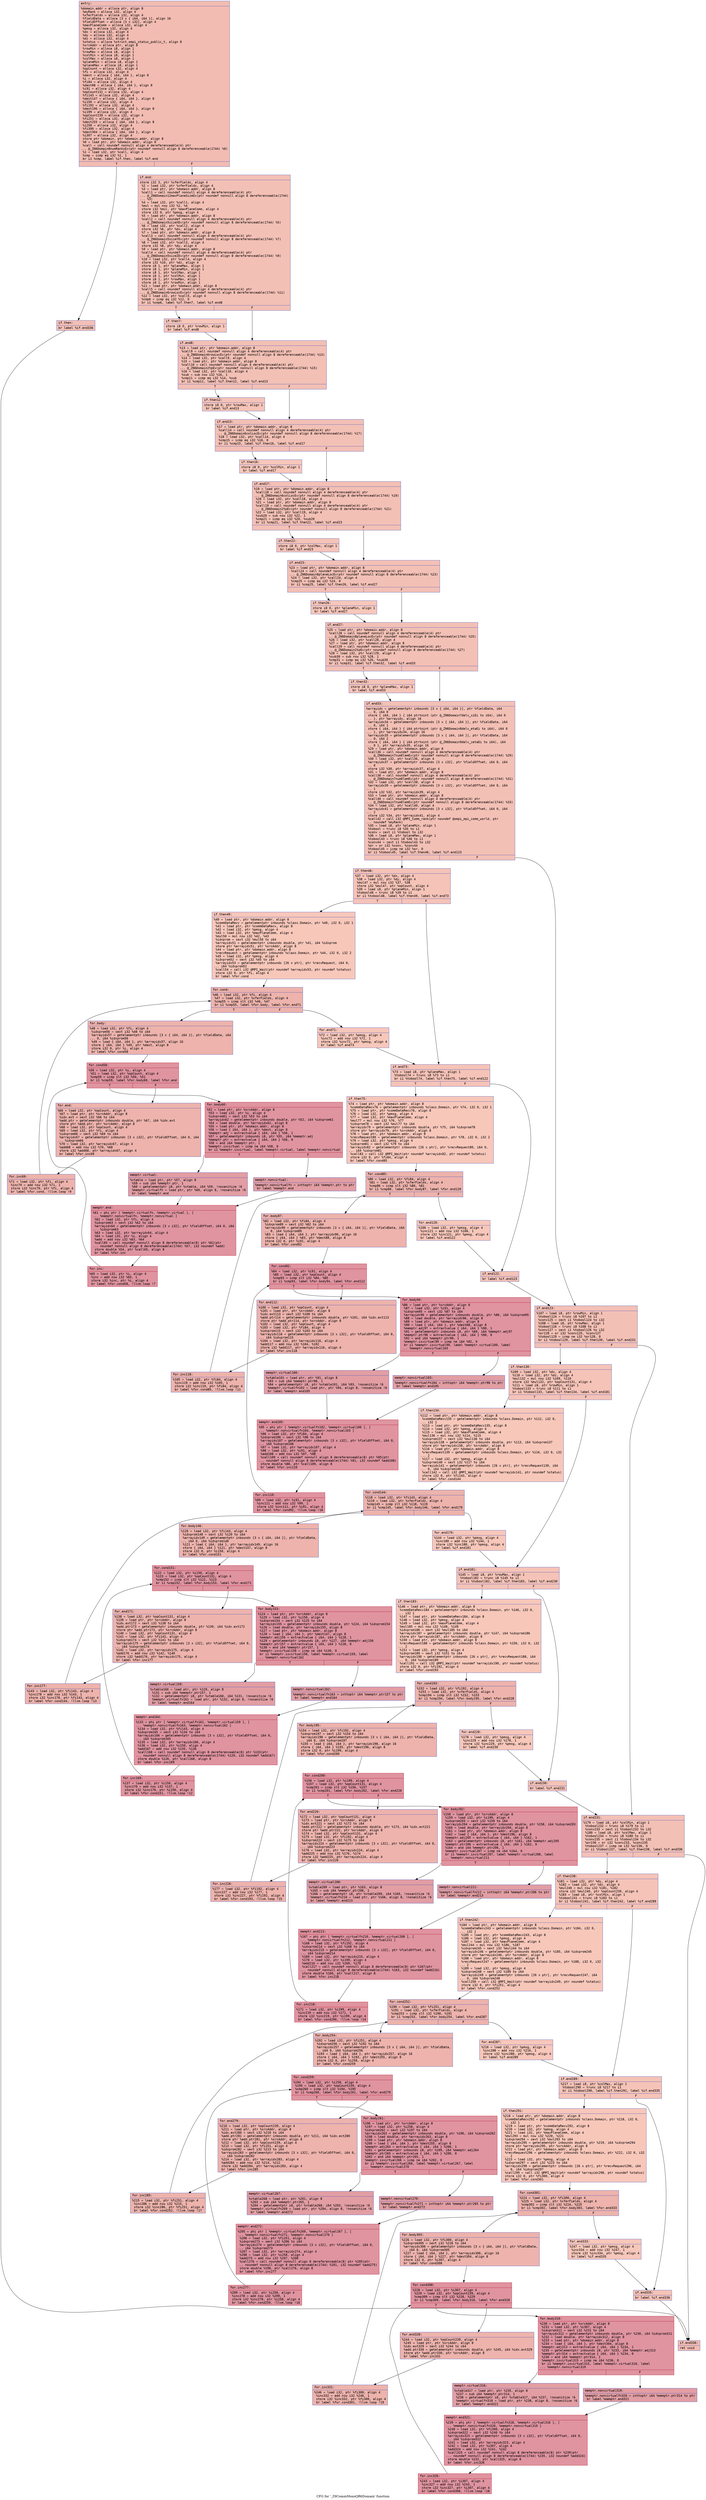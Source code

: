 digraph "CFG for '_Z9CommMonoQR6Domain' function" {
	label="CFG for '_Z9CommMonoQR6Domain' function";

	Node0x55707be61250 [shape=record,color="#3d50c3ff", style=filled, fillcolor="#e1675170" fontname="Courier",label="{entry:\l|  %domain.addr = alloca ptr, align 8\l  %myRank = alloca i32, align 4\l  %xferFields = alloca i32, align 4\l  %fieldData = alloca [3 x \{ i64, i64 \}], align 16\l  %fieldOffset = alloca [3 x i32], align 4\l  %maxPlaneComm = alloca i32, align 4\l  %pmsg = alloca i32, align 4\l  %dx = alloca i32, align 4\l  %dy = alloca i32, align 4\l  %dz = alloca i32, align 4\l  %status = alloca %struct.ompi_status_public_t, align 8\l  %srcAddr = alloca ptr, align 8\l  %rowMin = alloca i8, align 1\l  %rowMax = alloca i8, align 1\l  %colMin = alloca i8, align 1\l  %colMax = alloca i8, align 1\l  %planeMin = alloca i8, align 1\l  %planeMax = alloca i8, align 1\l  %opCount = alloca i32, align 4\l  %fi = alloca i32, align 4\l  %dest = alloca \{ i64, i64 \}, align 8\l  %i = alloca i32, align 4\l  %fi84 = alloca i32, align 4\l  %dest88 = alloca \{ i64, i64 \}, align 8\l  %i91 = alloca i32, align 4\l  %opCount131 = alloca i32, align 4\l  %fi143 = alloca i32, align 4\l  %dest147 = alloca \{ i64, i64 \}, align 8\l  %i150 = alloca i32, align 4\l  %fi192 = alloca i32, align 4\l  %dest196 = alloca \{ i64, i64 \}, align 8\l  %i199 = alloca i32, align 4\l  %opCount239 = alloca i32, align 4\l  %fi251 = alloca i32, align 4\l  %dest255 = alloca \{ i64, i64 \}, align 8\l  %i258 = alloca i32, align 4\l  %fi300 = alloca i32, align 4\l  %dest304 = alloca \{ i64, i64 \}, align 8\l  %i307 = alloca i32, align 4\l  store ptr %domain, ptr %domain.addr, align 8\l  %0 = load ptr, ptr %domain.addr, align 8\l  %call = call noundef nonnull align 4 dereferenceable(4) ptr\l... @_ZN6Domain8numRanksEv(ptr noundef nonnull align 8 dereferenceable(1744) %0)\l  %1 = load i32, ptr %call, align 4\l  %cmp = icmp eq i32 %1, 1\l  br i1 %cmp, label %if.then, label %if.end\l|{<s0>T|<s1>F}}"];
	Node0x55707be61250:s0 -> Node0x55707be631e0[tooltip="entry -> if.then\nProbability 50.00%" ];
	Node0x55707be61250:s1 -> Node0x55707be63250[tooltip="entry -> if.end\nProbability 50.00%" ];
	Node0x55707be631e0 [shape=record,color="#3d50c3ff", style=filled, fillcolor="#e5705870" fontname="Courier",label="{if.then:\l|  br label %if.end336\l}"];
	Node0x55707be631e0 -> Node0x55707be63370[tooltip="if.then -> if.end336\nProbability 100.00%" ];
	Node0x55707be63250 [shape=record,color="#3d50c3ff", style=filled, fillcolor="#e5705870" fontname="Courier",label="{if.end:\l|  store i32 3, ptr %xferFields, align 4\l  %2 = load i32, ptr %xferFields, align 4\l  %3 = load ptr, ptr %domain.addr, align 8\l  %call1 = call noundef nonnull align 4 dereferenceable(4) ptr\l... @_ZN6Domain12maxPlaneSizeEv(ptr noundef nonnull align 8 dereferenceable(1744)\l... %3)\l  %4 = load i32, ptr %call1, align 4\l  %mul = mul nsw i32 %2, %4\l  store i32 %mul, ptr %maxPlaneComm, align 4\l  store i32 0, ptr %pmsg, align 4\l  %5 = load ptr, ptr %domain.addr, align 8\l  %call2 = call noundef nonnull align 4 dereferenceable(4) ptr\l... @_ZN6Domain5sizeXEv(ptr noundef nonnull align 8 dereferenceable(1744) %5)\l  %6 = load i32, ptr %call2, align 4\l  store i32 %6, ptr %dx, align 4\l  %7 = load ptr, ptr %domain.addr, align 8\l  %call3 = call noundef nonnull align 4 dereferenceable(4) ptr\l... @_ZN6Domain5sizeYEv(ptr noundef nonnull align 8 dereferenceable(1744) %7)\l  %8 = load i32, ptr %call3, align 4\l  store i32 %8, ptr %dy, align 4\l  %9 = load ptr, ptr %domain.addr, align 8\l  %call4 = call noundef nonnull align 4 dereferenceable(4) ptr\l... @_ZN6Domain5sizeZEv(ptr noundef nonnull align 8 dereferenceable(1744) %9)\l  %10 = load i32, ptr %call4, align 4\l  store i32 %10, ptr %dz, align 4\l  store i8 1, ptr %planeMax, align 1\l  store i8 1, ptr %planeMin, align 1\l  store i8 1, ptr %colMax, align 1\l  store i8 1, ptr %colMin, align 1\l  store i8 1, ptr %rowMax, align 1\l  store i8 1, ptr %rowMin, align 1\l  %11 = load ptr, ptr %domain.addr, align 8\l  %call5 = call noundef nonnull align 4 dereferenceable(4) ptr\l... @_ZN6Domain6rowLocEv(ptr noundef nonnull align 8 dereferenceable(1744) %11)\l  %12 = load i32, ptr %call5, align 4\l  %cmp6 = icmp eq i32 %12, 0\l  br i1 %cmp6, label %if.then7, label %if.end8\l|{<s0>T|<s1>F}}"];
	Node0x55707be63250:s0 -> Node0x55707be64e30[tooltip="if.end -> if.then7\nProbability 37.50%" ];
	Node0x55707be63250:s1 -> Node0x55707be64e80[tooltip="if.end -> if.end8\nProbability 62.50%" ];
	Node0x55707be64e30 [shape=record,color="#3d50c3ff", style=filled, fillcolor="#ec7f6370" fontname="Courier",label="{if.then7:\l|  store i8 0, ptr %rowMin, align 1\l  br label %if.end8\l}"];
	Node0x55707be64e30 -> Node0x55707be64e80[tooltip="if.then7 -> if.end8\nProbability 100.00%" ];
	Node0x55707be64e80 [shape=record,color="#3d50c3ff", style=filled, fillcolor="#e5705870" fontname="Courier",label="{if.end8:\l|  %13 = load ptr, ptr %domain.addr, align 8\l  %call9 = call noundef nonnull align 4 dereferenceable(4) ptr\l... @_ZN6Domain6rowLocEv(ptr noundef nonnull align 8 dereferenceable(1744) %13)\l  %14 = load i32, ptr %call9, align 4\l  %15 = load ptr, ptr %domain.addr, align 8\l  %call10 = call noundef nonnull align 4 dereferenceable(4) ptr\l... @_ZN6Domain2tpEv(ptr noundef nonnull align 8 dereferenceable(1744) %15)\l  %16 = load i32, ptr %call10, align 4\l  %sub = sub nsw i32 %16, 1\l  %cmp11 = icmp eq i32 %14, %sub\l  br i1 %cmp11, label %if.then12, label %if.end13\l|{<s0>T|<s1>F}}"];
	Node0x55707be64e80:s0 -> Node0x55707be77730[tooltip="if.end8 -> if.then12\nProbability 50.00%" ];
	Node0x55707be64e80:s1 -> Node0x55707be77780[tooltip="if.end8 -> if.end13\nProbability 50.00%" ];
	Node0x55707be77730 [shape=record,color="#3d50c3ff", style=filled, fillcolor="#e97a5f70" fontname="Courier",label="{if.then12:\l|  store i8 0, ptr %rowMax, align 1\l  br label %if.end13\l}"];
	Node0x55707be77730 -> Node0x55707be77780[tooltip="if.then12 -> if.end13\nProbability 100.00%" ];
	Node0x55707be77780 [shape=record,color="#3d50c3ff", style=filled, fillcolor="#e5705870" fontname="Courier",label="{if.end13:\l|  %17 = load ptr, ptr %domain.addr, align 8\l  %call14 = call noundef nonnull align 4 dereferenceable(4) ptr\l... @_ZN6Domain6colLocEv(ptr noundef nonnull align 8 dereferenceable(1744) %17)\l  %18 = load i32, ptr %call14, align 4\l  %cmp15 = icmp eq i32 %18, 0\l  br i1 %cmp15, label %if.then16, label %if.end17\l|{<s0>T|<s1>F}}"];
	Node0x55707be77780:s0 -> Node0x55707be77c80[tooltip="if.end13 -> if.then16\nProbability 37.50%" ];
	Node0x55707be77780:s1 -> Node0x55707be77cd0[tooltip="if.end13 -> if.end17\nProbability 62.50%" ];
	Node0x55707be77c80 [shape=record,color="#3d50c3ff", style=filled, fillcolor="#ec7f6370" fontname="Courier",label="{if.then16:\l|  store i8 0, ptr %colMin, align 1\l  br label %if.end17\l}"];
	Node0x55707be77c80 -> Node0x55707be77cd0[tooltip="if.then16 -> if.end17\nProbability 100.00%" ];
	Node0x55707be77cd0 [shape=record,color="#3d50c3ff", style=filled, fillcolor="#e5705870" fontname="Courier",label="{if.end17:\l|  %19 = load ptr, ptr %domain.addr, align 8\l  %call18 = call noundef nonnull align 4 dereferenceable(4) ptr\l... @_ZN6Domain6colLocEv(ptr noundef nonnull align 8 dereferenceable(1744) %19)\l  %20 = load i32, ptr %call18, align 4\l  %21 = load ptr, ptr %domain.addr, align 8\l  %call19 = call noundef nonnull align 4 dereferenceable(4) ptr\l... @_ZN6Domain2tpEv(ptr noundef nonnull align 8 dereferenceable(1744) %21)\l  %22 = load i32, ptr %call19, align 4\l  %sub20 = sub nsw i32 %22, 1\l  %cmp21 = icmp eq i32 %20, %sub20\l  br i1 %cmp21, label %if.then22, label %if.end23\l|{<s0>T|<s1>F}}"];
	Node0x55707be77cd0:s0 -> Node0x55707be784c0[tooltip="if.end17 -> if.then22\nProbability 50.00%" ];
	Node0x55707be77cd0:s1 -> Node0x55707be78510[tooltip="if.end17 -> if.end23\nProbability 50.00%" ];
	Node0x55707be784c0 [shape=record,color="#3d50c3ff", style=filled, fillcolor="#e97a5f70" fontname="Courier",label="{if.then22:\l|  store i8 0, ptr %colMax, align 1\l  br label %if.end23\l}"];
	Node0x55707be784c0 -> Node0x55707be78510[tooltip="if.then22 -> if.end23\nProbability 100.00%" ];
	Node0x55707be78510 [shape=record,color="#3d50c3ff", style=filled, fillcolor="#e5705870" fontname="Courier",label="{if.end23:\l|  %23 = load ptr, ptr %domain.addr, align 8\l  %call24 = call noundef nonnull align 4 dereferenceable(4) ptr\l... @_ZN6Domain8planeLocEv(ptr noundef nonnull align 8 dereferenceable(1744) %23)\l  %24 = load i32, ptr %call24, align 4\l  %cmp25 = icmp eq i32 %24, 0\l  br i1 %cmp25, label %if.then26, label %if.end27\l|{<s0>T|<s1>F}}"];
	Node0x55707be78510:s0 -> Node0x55707be78a40[tooltip="if.end23 -> if.then26\nProbability 37.50%" ];
	Node0x55707be78510:s1 -> Node0x55707be78a90[tooltip="if.end23 -> if.end27\nProbability 62.50%" ];
	Node0x55707be78a40 [shape=record,color="#3d50c3ff", style=filled, fillcolor="#ec7f6370" fontname="Courier",label="{if.then26:\l|  store i8 0, ptr %planeMin, align 1\l  br label %if.end27\l}"];
	Node0x55707be78a40 -> Node0x55707be78a90[tooltip="if.then26 -> if.end27\nProbability 100.00%" ];
	Node0x55707be78a90 [shape=record,color="#3d50c3ff", style=filled, fillcolor="#e5705870" fontname="Courier",label="{if.end27:\l|  %25 = load ptr, ptr %domain.addr, align 8\l  %call28 = call noundef nonnull align 4 dereferenceable(4) ptr\l... @_ZN6Domain8planeLocEv(ptr noundef nonnull align 8 dereferenceable(1744) %25)\l  %26 = load i32, ptr %call28, align 4\l  %27 = load ptr, ptr %domain.addr, align 8\l  %call29 = call noundef nonnull align 4 dereferenceable(4) ptr\l... @_ZN6Domain2tpEv(ptr noundef nonnull align 8 dereferenceable(1744) %27)\l  %28 = load i32, ptr %call29, align 4\l  %sub30 = sub nsw i32 %28, 1\l  %cmp31 = icmp eq i32 %26, %sub30\l  br i1 %cmp31, label %if.then32, label %if.end33\l|{<s0>T|<s1>F}}"];
	Node0x55707be78a90:s0 -> Node0x55707be79280[tooltip="if.end27 -> if.then32\nProbability 50.00%" ];
	Node0x55707be78a90:s1 -> Node0x55707be792d0[tooltip="if.end27 -> if.end33\nProbability 50.00%" ];
	Node0x55707be79280 [shape=record,color="#3d50c3ff", style=filled, fillcolor="#e97a5f70" fontname="Courier",label="{if.then32:\l|  store i8 0, ptr %planeMax, align 1\l  br label %if.end33\l}"];
	Node0x55707be79280 -> Node0x55707be792d0[tooltip="if.then32 -> if.end33\nProbability 100.00%" ];
	Node0x55707be792d0 [shape=record,color="#3d50c3ff", style=filled, fillcolor="#e5705870" fontname="Courier",label="{if.end33:\l|  %arrayidx = getelementptr inbounds [3 x \{ i64, i64 \}], ptr %fieldData, i64\l... 0, i64 0\l  store \{ i64, i64 \} \{ i64 ptrtoint (ptr @_ZN6Domain7delv_xiEi to i64), i64 0\l... \}, ptr %arrayidx, align 16\l  %arrayidx34 = getelementptr inbounds [3 x \{ i64, i64 \}], ptr %fieldData, i64\l... 0, i64 1\l  store \{ i64, i64 \} \{ i64 ptrtoint (ptr @_ZN6Domain8delv_etaEi to i64), i64 0\l... \}, ptr %arrayidx34, align 16\l  %arrayidx35 = getelementptr inbounds [3 x \{ i64, i64 \}], ptr %fieldData, i64\l... 0, i64 2\l  store \{ i64, i64 \} \{ i64 ptrtoint (ptr @_ZN6Domain9delv_zetaEi to i64), i64\l... 0 \}, ptr %arrayidx35, align 16\l  %29 = load ptr, ptr %domain.addr, align 8\l  %call36 = call noundef nonnull align 4 dereferenceable(4) ptr\l... @_ZN6Domain7numElemEv(ptr noundef nonnull align 8 dereferenceable(1744) %29)\l  %30 = load i32, ptr %call36, align 4\l  %arrayidx37 = getelementptr inbounds [3 x i32], ptr %fieldOffset, i64 0, i64\l... 0\l  store i32 %30, ptr %arrayidx37, align 4\l  %31 = load ptr, ptr %domain.addr, align 8\l  %call38 = call noundef nonnull align 4 dereferenceable(4) ptr\l... @_ZN6Domain7numElemEv(ptr noundef nonnull align 8 dereferenceable(1744) %31)\l  %32 = load i32, ptr %call38, align 4\l  %arrayidx39 = getelementptr inbounds [3 x i32], ptr %fieldOffset, i64 0, i64\l... 1\l  store i32 %32, ptr %arrayidx39, align 4\l  %33 = load ptr, ptr %domain.addr, align 8\l  %call40 = call noundef nonnull align 4 dereferenceable(4) ptr\l... @_ZN6Domain7numElemEv(ptr noundef nonnull align 8 dereferenceable(1744) %33)\l  %34 = load i32, ptr %call40, align 4\l  %arrayidx41 = getelementptr inbounds [3 x i32], ptr %fieldOffset, i64 0, i64\l... 2\l  store i32 %34, ptr %arrayidx41, align 4\l  %call42 = call i32 @MPI_Comm_rank(ptr noundef @ompi_mpi_comm_world, ptr\l... noundef %myRank)\l  %35 = load i8, ptr %planeMin, align 1\l  %tobool = trunc i8 %35 to i1\l  %conv = zext i1 %tobool to i32\l  %36 = load i8, ptr %planeMax, align 1\l  %tobool43 = trunc i8 %36 to i1\l  %conv44 = zext i1 %tobool43 to i32\l  %or = or i32 %conv, %conv44\l  %tobool45 = icmp ne i32 %or, 0\l  br i1 %tobool45, label %if.then46, label %if.end123\l|{<s0>T|<s1>F}}"];
	Node0x55707be792d0:s0 -> Node0x55707be63b10[tooltip="if.end33 -> if.then46\nProbability 62.50%" ];
	Node0x55707be792d0:s1 -> Node0x55707be63bf0[tooltip="if.end33 -> if.end123\nProbability 37.50%" ];
	Node0x55707be63b10 [shape=record,color="#3d50c3ff", style=filled, fillcolor="#e8765c70" fontname="Courier",label="{if.then46:\l|  %37 = load i32, ptr %dx, align 4\l  %38 = load i32, ptr %dy, align 4\l  %mul47 = mul nsw i32 %37, %38\l  store i32 %mul47, ptr %opCount, align 4\l  %39 = load i8, ptr %planeMin, align 1\l  %tobool48 = trunc i8 %39 to i1\l  br i1 %tobool48, label %if.then49, label %if.end73\l|{<s0>T|<s1>F}}"];
	Node0x55707be63b10:s0 -> Node0x55707be7bba0[tooltip="if.then46 -> if.then49\nProbability 50.00%" ];
	Node0x55707be63b10:s1 -> Node0x55707be7bbf0[tooltip="if.then46 -> if.end73\nProbability 50.00%" ];
	Node0x55707be7bba0 [shape=record,color="#3d50c3ff", style=filled, fillcolor="#ec7f6370" fontname="Courier",label="{if.then49:\l|  %40 = load ptr, ptr %domain.addr, align 8\l  %commDataRecv = getelementptr inbounds %class.Domain, ptr %40, i32 0, i32 1\l  %41 = load ptr, ptr %commDataRecv, align 8\l  %42 = load i32, ptr %pmsg, align 4\l  %43 = load i32, ptr %maxPlaneComm, align 4\l  %mul50 = mul nsw i32 %42, %43\l  %idxprom = sext i32 %mul50 to i64\l  %arrayidx51 = getelementptr inbounds double, ptr %41, i64 %idxprom\l  store ptr %arrayidx51, ptr %srcAddr, align 8\l  %44 = load ptr, ptr %domain.addr, align 8\l  %recvRequest = getelementptr inbounds %class.Domain, ptr %44, i32 0, i32 2\l  %45 = load i32, ptr %pmsg, align 4\l  %idxprom52 = sext i32 %45 to i64\l  %arrayidx53 = getelementptr inbounds [26 x ptr], ptr %recvRequest, i64 0,\l... i64 %idxprom52\l  %call54 = call i32 @MPI_Wait(ptr noundef %arrayidx53, ptr noundef %status)\l  store i32 0, ptr %fi, align 4\l  br label %for.cond\l}"];
	Node0x55707be7bba0 -> Node0x55707be7c890[tooltip="if.then49 -> for.cond\nProbability 100.00%" ];
	Node0x55707be7c890 [shape=record,color="#3d50c3ff", style=filled, fillcolor="#d6524470" fontname="Courier",label="{for.cond:\l|  %46 = load i32, ptr %fi, align 4\l  %47 = load i32, ptr %xferFields, align 4\l  %cmp55 = icmp slt i32 %46, %47\l  br i1 %cmp55, label %for.body, label %for.end71\l|{<s0>T|<s1>F}}"];
	Node0x55707be7c890:s0 -> Node0x55707be7d320[tooltip="for.cond -> for.body\nProbability 96.88%" ];
	Node0x55707be7c890:s1 -> Node0x55707be7d3a0[tooltip="for.cond -> for.end71\nProbability 3.12%" ];
	Node0x55707be7d320 [shape=record,color="#3d50c3ff", style=filled, fillcolor="#d6524470" fontname="Courier",label="{for.body:\l|  %48 = load i32, ptr %fi, align 4\l  %idxprom56 = sext i32 %48 to i64\l  %arrayidx57 = getelementptr inbounds [3 x \{ i64, i64 \}], ptr %fieldData, i64\l... 0, i64 %idxprom56\l  %49 = load \{ i64, i64 \}, ptr %arrayidx57, align 16\l  store \{ i64, i64 \} %49, ptr %dest, align 8\l  store i32 0, ptr %i, align 4\l  br label %for.cond58\l}"];
	Node0x55707be7d320 -> Node0x55707be7d900[tooltip="for.body -> for.cond58\nProbability 100.00%" ];
	Node0x55707be7d900 [shape=record,color="#b70d28ff", style=filled, fillcolor="#b70d2870" fontname="Courier",label="{for.cond58:\l|  %50 = load i32, ptr %i, align 4\l  %51 = load i32, ptr %opCount, align 4\l  %cmp59 = icmp slt i32 %50, %51\l  br i1 %cmp59, label %for.body60, label %for.end\l|{<s0>T|<s1>F}}"];
	Node0x55707be7d900:s0 -> Node0x55707be7dba0[tooltip="for.cond58 -> for.body60\nProbability 96.88%" ];
	Node0x55707be7d900:s1 -> Node0x55707be7dc20[tooltip="for.cond58 -> for.end\nProbability 3.12%" ];
	Node0x55707be7dba0 [shape=record,color="#b70d28ff", style=filled, fillcolor="#b70d2870" fontname="Courier",label="{for.body60:\l|  %52 = load ptr, ptr %srcAddr, align 8\l  %53 = load i32, ptr %i, align 4\l  %idxprom61 = sext i32 %53 to i64\l  %arrayidx62 = getelementptr inbounds double, ptr %52, i64 %idxprom61\l  %54 = load double, ptr %arrayidx62, align 8\l  %55 = load ptr, ptr %domain.addr, align 8\l  %56 = load \{ i64, i64 \}, ptr %dest, align 8\l  %memptr.adj = extractvalue \{ i64, i64 \} %56, 1\l  %57 = getelementptr inbounds i8, ptr %55, i64 %memptr.adj\l  %memptr.ptr = extractvalue \{ i64, i64 \} %56, 0\l  %58 = and i64 %memptr.ptr, 1\l  %memptr.isvirtual = icmp ne i64 %58, 0\l  br i1 %memptr.isvirtual, label %memptr.virtual, label %memptr.nonvirtual\l|{<s0>T|<s1>F}}"];
	Node0x55707be7dba0:s0 -> Node0x55707be7e590[tooltip="for.body60 -> memptr.virtual\nProbability 50.00%" ];
	Node0x55707be7dba0:s1 -> Node0x55707be7e5e0[tooltip="for.body60 -> memptr.nonvirtual\nProbability 50.00%" ];
	Node0x55707be7e590 [shape=record,color="#3d50c3ff", style=filled, fillcolor="#be242e70" fontname="Courier",label="{memptr.virtual:\l|  %vtable = load ptr, ptr %57, align 8\l  %59 = sub i64 %memptr.ptr, 1\l  %60 = getelementptr i8, ptr %vtable, i64 %59, !nosanitize !6\l  %memptr.virtualfn = load ptr, ptr %60, align 8, !nosanitize !6\l  br label %memptr.end\l}"];
	Node0x55707be7e590 -> Node0x55707be7e9e0[tooltip="memptr.virtual -> memptr.end\nProbability 100.00%" ];
	Node0x55707be7e5e0 [shape=record,color="#3d50c3ff", style=filled, fillcolor="#be242e70" fontname="Courier",label="{memptr.nonvirtual:\l|  %memptr.nonvirtualfn = inttoptr i64 %memptr.ptr to ptr\l  br label %memptr.end\l}"];
	Node0x55707be7e5e0 -> Node0x55707be7e9e0[tooltip="memptr.nonvirtual -> memptr.end\nProbability 100.00%" ];
	Node0x55707be7e9e0 [shape=record,color="#b70d28ff", style=filled, fillcolor="#b70d2870" fontname="Courier",label="{memptr.end:\l|  %61 = phi ptr [ %memptr.virtualfn, %memptr.virtual ], [\l... %memptr.nonvirtualfn, %memptr.nonvirtual ]\l  %62 = load i32, ptr %fi, align 4\l  %idxprom63 = sext i32 %62 to i64\l  %arrayidx64 = getelementptr inbounds [3 x i32], ptr %fieldOffset, i64 0, i64\l... %idxprom63\l  %63 = load i32, ptr %arrayidx64, align 4\l  %64 = load i32, ptr %i, align 4\l  %add = add nsw i32 %63, %64\l  %call65 = call noundef nonnull align 8 dereferenceable(8) ptr %61(ptr\l... noundef nonnull align 8 dereferenceable(1744) %57, i32 noundef %add)\l  store double %54, ptr %call65, align 8\l  br label %for.inc\l}"];
	Node0x55707be7e9e0 -> Node0x55707be7f140[tooltip="memptr.end -> for.inc\nProbability 100.00%" ];
	Node0x55707be7f140 [shape=record,color="#b70d28ff", style=filled, fillcolor="#b70d2870" fontname="Courier",label="{for.inc:\l|  %65 = load i32, ptr %i, align 4\l  %inc = add nsw i32 %65, 1\l  store i32 %inc, ptr %i, align 4\l  br label %for.cond58, !llvm.loop !7\l}"];
	Node0x55707be7f140 -> Node0x55707be7d900[tooltip="for.inc -> for.cond58\nProbability 100.00%" ];
	Node0x55707be7dc20 [shape=record,color="#3d50c3ff", style=filled, fillcolor="#d6524470" fontname="Courier",label="{for.end:\l|  %66 = load i32, ptr %opCount, align 4\l  %67 = load ptr, ptr %srcAddr, align 8\l  %idx.ext = sext i32 %66 to i64\l  %add.ptr = getelementptr inbounds double, ptr %67, i64 %idx.ext\l  store ptr %add.ptr, ptr %srcAddr, align 8\l  %68 = load i32, ptr %opCount, align 4\l  %69 = load i32, ptr %fi, align 4\l  %idxprom66 = sext i32 %69 to i64\l  %arrayidx67 = getelementptr inbounds [3 x i32], ptr %fieldOffset, i64 0, i64\l... %idxprom66\l  %70 = load i32, ptr %arrayidx67, align 4\l  %add68 = add nsw i32 %70, %68\l  store i32 %add68, ptr %arrayidx67, align 4\l  br label %for.inc69\l}"];
	Node0x55707be7dc20 -> Node0x55707be7fd40[tooltip="for.end -> for.inc69\nProbability 100.00%" ];
	Node0x55707be7fd40 [shape=record,color="#3d50c3ff", style=filled, fillcolor="#d6524470" fontname="Courier",label="{for.inc69:\l|  %71 = load i32, ptr %fi, align 4\l  %inc70 = add nsw i32 %71, 1\l  store i32 %inc70, ptr %fi, align 4\l  br label %for.cond, !llvm.loop !9\l}"];
	Node0x55707be7fd40 -> Node0x55707be7c890[tooltip="for.inc69 -> for.cond\nProbability 100.00%" ];
	Node0x55707be7d3a0 [shape=record,color="#3d50c3ff", style=filled, fillcolor="#ec7f6370" fontname="Courier",label="{for.end71:\l|  %72 = load i32, ptr %pmsg, align 4\l  %inc72 = add nsw i32 %72, 1\l  store i32 %inc72, ptr %pmsg, align 4\l  br label %if.end73\l}"];
	Node0x55707be7d3a0 -> Node0x55707be7bbf0[tooltip="for.end71 -> if.end73\nProbability 100.00%" ];
	Node0x55707be7bbf0 [shape=record,color="#3d50c3ff", style=filled, fillcolor="#e8765c70" fontname="Courier",label="{if.end73:\l|  %73 = load i8, ptr %planeMax, align 1\l  %tobool74 = trunc i8 %73 to i1\l  br i1 %tobool74, label %if.then75, label %if.end122\l|{<s0>T|<s1>F}}"];
	Node0x55707be7bbf0:s0 -> Node0x55707be80520[tooltip="if.end73 -> if.then75\nProbability 50.00%" ];
	Node0x55707be7bbf0:s1 -> Node0x55707be805a0[tooltip="if.end73 -> if.end122\nProbability 50.00%" ];
	Node0x55707be80520 [shape=record,color="#3d50c3ff", style=filled, fillcolor="#ec7f6370" fontname="Courier",label="{if.then75:\l|  %74 = load ptr, ptr %domain.addr, align 8\l  %commDataRecv76 = getelementptr inbounds %class.Domain, ptr %74, i32 0, i32 1\l  %75 = load ptr, ptr %commDataRecv76, align 8\l  %76 = load i32, ptr %pmsg, align 4\l  %77 = load i32, ptr %maxPlaneComm, align 4\l  %mul77 = mul nsw i32 %76, %77\l  %idxprom78 = sext i32 %mul77 to i64\l  %arrayidx79 = getelementptr inbounds double, ptr %75, i64 %idxprom78\l  store ptr %arrayidx79, ptr %srcAddr, align 8\l  %78 = load ptr, ptr %domain.addr, align 8\l  %recvRequest80 = getelementptr inbounds %class.Domain, ptr %78, i32 0, i32 2\l  %79 = load i32, ptr %pmsg, align 4\l  %idxprom81 = sext i32 %79 to i64\l  %arrayidx82 = getelementptr inbounds [26 x ptr], ptr %recvRequest80, i64 0,\l... i64 %idxprom81\l  %call83 = call i32 @MPI_Wait(ptr noundef %arrayidx82, ptr noundef %status)\l  store i32 0, ptr %fi84, align 4\l  br label %for.cond85\l}"];
	Node0x55707be80520 -> Node0x55707be811f0[tooltip="if.then75 -> for.cond85\nProbability 100.00%" ];
	Node0x55707be811f0 [shape=record,color="#3d50c3ff", style=filled, fillcolor="#d6524470" fontname="Courier",label="{for.cond85:\l|  %80 = load i32, ptr %fi84, align 4\l  %81 = load i32, ptr %xferFields, align 4\l  %cmp86 = icmp slt i32 %80, %81\l  br i1 %cmp86, label %for.body87, label %for.end120\l|{<s0>T|<s1>F}}"];
	Node0x55707be811f0:s0 -> Node0x55707be81470[tooltip="for.cond85 -> for.body87\nProbability 96.88%" ];
	Node0x55707be811f0:s1 -> Node0x55707be814f0[tooltip="for.cond85 -> for.end120\nProbability 3.12%" ];
	Node0x55707be81470 [shape=record,color="#3d50c3ff", style=filled, fillcolor="#d6524470" fontname="Courier",label="{for.body87:\l|  %82 = load i32, ptr %fi84, align 4\l  %idxprom89 = sext i32 %82 to i64\l  %arrayidx90 = getelementptr inbounds [3 x \{ i64, i64 \}], ptr %fieldData, i64\l... 0, i64 %idxprom89\l  %83 = load \{ i64, i64 \}, ptr %arrayidx90, align 16\l  store \{ i64, i64 \} %83, ptr %dest88, align 8\l  store i32 0, ptr %i91, align 4\l  br label %for.cond92\l}"];
	Node0x55707be81470 -> Node0x55707be819f0[tooltip="for.body87 -> for.cond92\nProbability 100.00%" ];
	Node0x55707be819f0 [shape=record,color="#b70d28ff", style=filled, fillcolor="#b70d2870" fontname="Courier",label="{for.cond92:\l|  %84 = load i32, ptr %i91, align 4\l  %85 = load i32, ptr %opCount, align 4\l  %cmp93 = icmp slt i32 %84, %85\l  br i1 %cmp93, label %for.body94, label %for.end112\l|{<s0>T|<s1>F}}"];
	Node0x55707be819f0:s0 -> Node0x55707be81c90[tooltip="for.cond92 -> for.body94\nProbability 96.88%" ];
	Node0x55707be819f0:s1 -> Node0x55707be81d10[tooltip="for.cond92 -> for.end112\nProbability 3.12%" ];
	Node0x55707be81c90 [shape=record,color="#b70d28ff", style=filled, fillcolor="#b70d2870" fontname="Courier",label="{for.body94:\l|  %86 = load ptr, ptr %srcAddr, align 8\l  %87 = load i32, ptr %i91, align 4\l  %idxprom95 = sext i32 %87 to i64\l  %arrayidx96 = getelementptr inbounds double, ptr %86, i64 %idxprom95\l  %88 = load double, ptr %arrayidx96, align 8\l  %89 = load ptr, ptr %domain.addr, align 8\l  %90 = load \{ i64, i64 \}, ptr %dest88, align 8\l  %memptr.adj97 = extractvalue \{ i64, i64 \} %90, 1\l  %91 = getelementptr inbounds i8, ptr %89, i64 %memptr.adj97\l  %memptr.ptr98 = extractvalue \{ i64, i64 \} %90, 0\l  %92 = and i64 %memptr.ptr98, 1\l  %memptr.isvirtual99 = icmp ne i64 %92, 0\l  br i1 %memptr.isvirtual99, label %memptr.virtual100, label\l... %memptr.nonvirtual103\l|{<s0>T|<s1>F}}"];
	Node0x55707be81c90:s0 -> Node0x55707be82630[tooltip="for.body94 -> memptr.virtual100\nProbability 50.00%" ];
	Node0x55707be81c90:s1 -> Node0x55707be826a0[tooltip="for.body94 -> memptr.nonvirtual103\nProbability 50.00%" ];
	Node0x55707be82630 [shape=record,color="#3d50c3ff", style=filled, fillcolor="#be242e70" fontname="Courier",label="{memptr.virtual100:\l|  %vtable101 = load ptr, ptr %91, align 8\l  %93 = sub i64 %memptr.ptr98, 1\l  %94 = getelementptr i8, ptr %vtable101, i64 %93, !nosanitize !6\l  %memptr.virtualfn102 = load ptr, ptr %94, align 8, !nosanitize !6\l  br label %memptr.end105\l}"];
	Node0x55707be82630 -> Node0x55707be82ae0[tooltip="memptr.virtual100 -> memptr.end105\nProbability 100.00%" ];
	Node0x55707be826a0 [shape=record,color="#3d50c3ff", style=filled, fillcolor="#be242e70" fontname="Courier",label="{memptr.nonvirtual103:\l|  %memptr.nonvirtualfn104 = inttoptr i64 %memptr.ptr98 to ptr\l  br label %memptr.end105\l}"];
	Node0x55707be826a0 -> Node0x55707be82ae0[tooltip="memptr.nonvirtual103 -> memptr.end105\nProbability 100.00%" ];
	Node0x55707be82ae0 [shape=record,color="#b70d28ff", style=filled, fillcolor="#b70d2870" fontname="Courier",label="{memptr.end105:\l|  %95 = phi ptr [ %memptr.virtualfn102, %memptr.virtual100 ], [\l... %memptr.nonvirtualfn104, %memptr.nonvirtual103 ]\l  %96 = load i32, ptr %fi84, align 4\l  %idxprom106 = sext i32 %96 to i64\l  %arrayidx107 = getelementptr inbounds [3 x i32], ptr %fieldOffset, i64 0,\l... i64 %idxprom106\l  %97 = load i32, ptr %arrayidx107, align 4\l  %98 = load i32, ptr %i91, align 4\l  %add108 = add nsw i32 %97, %98\l  %call109 = call noundef nonnull align 8 dereferenceable(8) ptr %95(ptr\l... noundef nonnull align 8 dereferenceable(1744) %91, i32 noundef %add108)\l  store double %88, ptr %call109, align 8\l  br label %for.inc110\l}"];
	Node0x55707be82ae0 -> Node0x55707be7cf90[tooltip="memptr.end105 -> for.inc110\nProbability 100.00%" ];
	Node0x55707be7cf90 [shape=record,color="#b70d28ff", style=filled, fillcolor="#b70d2870" fontname="Courier",label="{for.inc110:\l|  %99 = load i32, ptr %i91, align 4\l  %inc111 = add nsw i32 %99, 1\l  store i32 %inc111, ptr %i91, align 4\l  br label %for.cond92, !llvm.loop !10\l}"];
	Node0x55707be7cf90 -> Node0x55707be819f0[tooltip="for.inc110 -> for.cond92\nProbability 100.00%" ];
	Node0x55707be81d10 [shape=record,color="#3d50c3ff", style=filled, fillcolor="#d6524470" fontname="Courier",label="{for.end112:\l|  %100 = load i32, ptr %opCount, align 4\l  %101 = load ptr, ptr %srcAddr, align 8\l  %idx.ext113 = sext i32 %100 to i64\l  %add.ptr114 = getelementptr inbounds double, ptr %101, i64 %idx.ext113\l  store ptr %add.ptr114, ptr %srcAddr, align 8\l  %102 = load i32, ptr %opCount, align 4\l  %103 = load i32, ptr %fi84, align 4\l  %idxprom115 = sext i32 %103 to i64\l  %arrayidx116 = getelementptr inbounds [3 x i32], ptr %fieldOffset, i64 0,\l... i64 %idxprom115\l  %104 = load i32, ptr %arrayidx116, align 4\l  %add117 = add nsw i32 %104, %102\l  store i32 %add117, ptr %arrayidx116, align 4\l  br label %for.inc118\l}"];
	Node0x55707be81d10 -> Node0x55707be84620[tooltip="for.end112 -> for.inc118\nProbability 100.00%" ];
	Node0x55707be84620 [shape=record,color="#3d50c3ff", style=filled, fillcolor="#d6524470" fontname="Courier",label="{for.inc118:\l|  %105 = load i32, ptr %fi84, align 4\l  %inc119 = add nsw i32 %105, 1\l  store i32 %inc119, ptr %fi84, align 4\l  br label %for.cond85, !llvm.loop !11\l}"];
	Node0x55707be84620 -> Node0x55707be811f0[tooltip="for.inc118 -> for.cond85\nProbability 100.00%" ];
	Node0x55707be814f0 [shape=record,color="#3d50c3ff", style=filled, fillcolor="#ec7f6370" fontname="Courier",label="{for.end120:\l|  %106 = load i32, ptr %pmsg, align 4\l  %inc121 = add nsw i32 %106, 1\l  store i32 %inc121, ptr %pmsg, align 4\l  br label %if.end122\l}"];
	Node0x55707be814f0 -> Node0x55707be805a0[tooltip="for.end120 -> if.end122\nProbability 100.00%" ];
	Node0x55707be805a0 [shape=record,color="#3d50c3ff", style=filled, fillcolor="#e8765c70" fontname="Courier",label="{if.end122:\l|  br label %if.end123\l}"];
	Node0x55707be805a0 -> Node0x55707be63bf0[tooltip="if.end122 -> if.end123\nProbability 100.00%" ];
	Node0x55707be63bf0 [shape=record,color="#3d50c3ff", style=filled, fillcolor="#e5705870" fontname="Courier",label="{if.end123:\l|  %107 = load i8, ptr %rowMin, align 1\l  %tobool124 = trunc i8 %107 to i1\l  %conv125 = zext i1 %tobool124 to i32\l  %108 = load i8, ptr %rowMax, align 1\l  %tobool126 = trunc i8 %108 to i1\l  %conv127 = zext i1 %tobool126 to i32\l  %or128 = or i32 %conv125, %conv127\l  %tobool129 = icmp ne i32 %or128, 0\l  br i1 %tobool129, label %if.then130, label %if.end231\l|{<s0>T|<s1>F}}"];
	Node0x55707be63bf0:s0 -> Node0x55707be7b330[tooltip="if.end123 -> if.then130\nProbability 62.50%" ];
	Node0x55707be63bf0:s1 -> Node0x55707be7b3b0[tooltip="if.end123 -> if.end231\nProbability 37.50%" ];
	Node0x55707be7b330 [shape=record,color="#3d50c3ff", style=filled, fillcolor="#e8765c70" fontname="Courier",label="{if.then130:\l|  %109 = load i32, ptr %dx, align 4\l  %110 = load i32, ptr %dz, align 4\l  %mul132 = mul nsw i32 %109, %110\l  store i32 %mul132, ptr %opCount131, align 4\l  %111 = load i8, ptr %rowMin, align 1\l  %tobool133 = trunc i8 %111 to i1\l  br i1 %tobool133, label %if.then134, label %if.end181\l|{<s0>T|<s1>F}}"];
	Node0x55707be7b330:s0 -> Node0x55707be7b850[tooltip="if.then130 -> if.then134\nProbability 50.00%" ];
	Node0x55707be7b330:s1 -> Node0x55707be7b8d0[tooltip="if.then130 -> if.end181\nProbability 50.00%" ];
	Node0x55707be7b850 [shape=record,color="#3d50c3ff", style=filled, fillcolor="#ec7f6370" fontname="Courier",label="{if.then134:\l|  %112 = load ptr, ptr %domain.addr, align 8\l  %commDataRecv135 = getelementptr inbounds %class.Domain, ptr %112, i32 0,\l... i32 1\l  %113 = load ptr, ptr %commDataRecv135, align 8\l  %114 = load i32, ptr %pmsg, align 4\l  %115 = load i32, ptr %maxPlaneComm, align 4\l  %mul136 = mul nsw i32 %114, %115\l  %idxprom137 = sext i32 %mul136 to i64\l  %arrayidx138 = getelementptr inbounds double, ptr %113, i64 %idxprom137\l  store ptr %arrayidx138, ptr %srcAddr, align 8\l  %116 = load ptr, ptr %domain.addr, align 8\l  %recvRequest139 = getelementptr inbounds %class.Domain, ptr %116, i32 0, i32\l... 2\l  %117 = load i32, ptr %pmsg, align 4\l  %idxprom140 = sext i32 %117 to i64\l  %arrayidx141 = getelementptr inbounds [26 x ptr], ptr %recvRequest139, i64\l... 0, i64 %idxprom140\l  %call142 = call i32 @MPI_Wait(ptr noundef %arrayidx141, ptr noundef %status)\l  store i32 0, ptr %fi143, align 4\l  br label %for.cond144\l}"];
	Node0x55707be7b850 -> Node0x55707be87010[tooltip="if.then134 -> for.cond144\nProbability 100.00%" ];
	Node0x55707be87010 [shape=record,color="#3d50c3ff", style=filled, fillcolor="#d6524470" fontname="Courier",label="{for.cond144:\l|  %118 = load i32, ptr %fi143, align 4\l  %119 = load i32, ptr %xferFields, align 4\l  %cmp145 = icmp slt i32 %118, %119\l  br i1 %cmp145, label %for.body146, label %for.end179\l|{<s0>T|<s1>F}}"];
	Node0x55707be87010:s0 -> Node0x55707be87290[tooltip="for.cond144 -> for.body146\nProbability 96.88%" ];
	Node0x55707be87010:s1 -> Node0x55707be87310[tooltip="for.cond144 -> for.end179\nProbability 3.12%" ];
	Node0x55707be87290 [shape=record,color="#3d50c3ff", style=filled, fillcolor="#d6524470" fontname="Courier",label="{for.body146:\l|  %120 = load i32, ptr %fi143, align 4\l  %idxprom148 = sext i32 %120 to i64\l  %arrayidx149 = getelementptr inbounds [3 x \{ i64, i64 \}], ptr %fieldData,\l... i64 0, i64 %idxprom148\l  %121 = load \{ i64, i64 \}, ptr %arrayidx149, align 16\l  store \{ i64, i64 \} %121, ptr %dest147, align 8\l  store i32 0, ptr %i150, align 4\l  br label %for.cond151\l}"];
	Node0x55707be87290 -> Node0x55707be87810[tooltip="for.body146 -> for.cond151\nProbability 100.00%" ];
	Node0x55707be87810 [shape=record,color="#b70d28ff", style=filled, fillcolor="#b70d2870" fontname="Courier",label="{for.cond151:\l|  %122 = load i32, ptr %i150, align 4\l  %123 = load i32, ptr %opCount131, align 4\l  %cmp152 = icmp slt i32 %122, %123\l  br i1 %cmp152, label %for.body153, label %for.end171\l|{<s0>T|<s1>F}}"];
	Node0x55707be87810:s0 -> Node0x55707be87ab0[tooltip="for.cond151 -> for.body153\nProbability 96.88%" ];
	Node0x55707be87810:s1 -> Node0x55707be87b30[tooltip="for.cond151 -> for.end171\nProbability 3.12%" ];
	Node0x55707be87ab0 [shape=record,color="#b70d28ff", style=filled, fillcolor="#b70d2870" fontname="Courier",label="{for.body153:\l|  %124 = load ptr, ptr %srcAddr, align 8\l  %125 = load i32, ptr %i150, align 4\l  %idxprom154 = sext i32 %125 to i64\l  %arrayidx155 = getelementptr inbounds double, ptr %124, i64 %idxprom154\l  %126 = load double, ptr %arrayidx155, align 8\l  %127 = load ptr, ptr %domain.addr, align 8\l  %128 = load \{ i64, i64 \}, ptr %dest147, align 8\l  %memptr.adj156 = extractvalue \{ i64, i64 \} %128, 1\l  %129 = getelementptr inbounds i8, ptr %127, i64 %memptr.adj156\l  %memptr.ptr157 = extractvalue \{ i64, i64 \} %128, 0\l  %130 = and i64 %memptr.ptr157, 1\l  %memptr.isvirtual158 = icmp ne i64 %130, 0\l  br i1 %memptr.isvirtual158, label %memptr.virtual159, label\l... %memptr.nonvirtual162\l|{<s0>T|<s1>F}}"];
	Node0x55707be87ab0:s0 -> Node0x55707be88450[tooltip="for.body153 -> memptr.virtual159\nProbability 50.00%" ];
	Node0x55707be87ab0:s1 -> Node0x55707be884c0[tooltip="for.body153 -> memptr.nonvirtual162\nProbability 50.00%" ];
	Node0x55707be88450 [shape=record,color="#3d50c3ff", style=filled, fillcolor="#be242e70" fontname="Courier",label="{memptr.virtual159:\l|  %vtable160 = load ptr, ptr %129, align 8\l  %131 = sub i64 %memptr.ptr157, 1\l  %132 = getelementptr i8, ptr %vtable160, i64 %131, !nosanitize !6\l  %memptr.virtualfn161 = load ptr, ptr %132, align 8, !nosanitize !6\l  br label %memptr.end164\l}"];
	Node0x55707be88450 -> Node0x55707be88900[tooltip="memptr.virtual159 -> memptr.end164\nProbability 100.00%" ];
	Node0x55707be884c0 [shape=record,color="#3d50c3ff", style=filled, fillcolor="#be242e70" fontname="Courier",label="{memptr.nonvirtual162:\l|  %memptr.nonvirtualfn163 = inttoptr i64 %memptr.ptr157 to ptr\l  br label %memptr.end164\l}"];
	Node0x55707be884c0 -> Node0x55707be88900[tooltip="memptr.nonvirtual162 -> memptr.end164\nProbability 100.00%" ];
	Node0x55707be88900 [shape=record,color="#b70d28ff", style=filled, fillcolor="#b70d2870" fontname="Courier",label="{memptr.end164:\l|  %133 = phi ptr [ %memptr.virtualfn161, %memptr.virtual159 ], [\l... %memptr.nonvirtualfn163, %memptr.nonvirtual162 ]\l  %134 = load i32, ptr %fi143, align 4\l  %idxprom165 = sext i32 %134 to i64\l  %arrayidx166 = getelementptr inbounds [3 x i32], ptr %fieldOffset, i64 0,\l... i64 %idxprom165\l  %135 = load i32, ptr %arrayidx166, align 4\l  %136 = load i32, ptr %i150, align 4\l  %add167 = add nsw i32 %135, %136\l  %call168 = call noundef nonnull align 8 dereferenceable(8) ptr %133(ptr\l... noundef nonnull align 8 dereferenceable(1744) %129, i32 noundef %add167)\l  store double %126, ptr %call168, align 8\l  br label %for.inc169\l}"];
	Node0x55707be88900 -> Node0x55707be89010[tooltip="memptr.end164 -> for.inc169\nProbability 100.00%" ];
	Node0x55707be89010 [shape=record,color="#b70d28ff", style=filled, fillcolor="#b70d2870" fontname="Courier",label="{for.inc169:\l|  %137 = load i32, ptr %i150, align 4\l  %inc170 = add nsw i32 %137, 1\l  store i32 %inc170, ptr %i150, align 4\l  br label %for.cond151, !llvm.loop !12\l}"];
	Node0x55707be89010 -> Node0x55707be87810[tooltip="for.inc169 -> for.cond151\nProbability 100.00%" ];
	Node0x55707be87b30 [shape=record,color="#3d50c3ff", style=filled, fillcolor="#d6524470" fontname="Courier",label="{for.end171:\l|  %138 = load i32, ptr %opCount131, align 4\l  %139 = load ptr, ptr %srcAddr, align 8\l  %idx.ext172 = sext i32 %138 to i64\l  %add.ptr173 = getelementptr inbounds double, ptr %139, i64 %idx.ext172\l  store ptr %add.ptr173, ptr %srcAddr, align 8\l  %140 = load i32, ptr %opCount131, align 4\l  %141 = load i32, ptr %fi143, align 4\l  %idxprom174 = sext i32 %141 to i64\l  %arrayidx175 = getelementptr inbounds [3 x i32], ptr %fieldOffset, i64 0,\l... i64 %idxprom174\l  %142 = load i32, ptr %arrayidx175, align 4\l  %add176 = add nsw i32 %142, %140\l  store i32 %add176, ptr %arrayidx175, align 4\l  br label %for.inc177\l}"];
	Node0x55707be87b30 -> Node0x55707be89c40[tooltip="for.end171 -> for.inc177\nProbability 100.00%" ];
	Node0x55707be89c40 [shape=record,color="#3d50c3ff", style=filled, fillcolor="#d6524470" fontname="Courier",label="{for.inc177:\l|  %143 = load i32, ptr %fi143, align 4\l  %inc178 = add nsw i32 %143, 1\l  store i32 %inc178, ptr %fi143, align 4\l  br label %for.cond144, !llvm.loop !13\l}"];
	Node0x55707be89c40 -> Node0x55707be87010[tooltip="for.inc177 -> for.cond144\nProbability 100.00%" ];
	Node0x55707be87310 [shape=record,color="#3d50c3ff", style=filled, fillcolor="#ec7f6370" fontname="Courier",label="{for.end179:\l|  %144 = load i32, ptr %pmsg, align 4\l  %inc180 = add nsw i32 %144, 1\l  store i32 %inc180, ptr %pmsg, align 4\l  br label %if.end181\l}"];
	Node0x55707be87310 -> Node0x55707be7b8d0[tooltip="for.end179 -> if.end181\nProbability 100.00%" ];
	Node0x55707be7b8d0 [shape=record,color="#3d50c3ff", style=filled, fillcolor="#e8765c70" fontname="Courier",label="{if.end181:\l|  %145 = load i8, ptr %rowMax, align 1\l  %tobool182 = trunc i8 %145 to i1\l  br i1 %tobool182, label %if.then183, label %if.end230\l|{<s0>T|<s1>F}}"];
	Node0x55707be7b8d0:s0 -> Node0x55707be8a420[tooltip="if.end181 -> if.then183\nProbability 50.00%" ];
	Node0x55707be7b8d0:s1 -> Node0x55707be8a4a0[tooltip="if.end181 -> if.end230\nProbability 50.00%" ];
	Node0x55707be8a420 [shape=record,color="#3d50c3ff", style=filled, fillcolor="#ec7f6370" fontname="Courier",label="{if.then183:\l|  %146 = load ptr, ptr %domain.addr, align 8\l  %commDataRecv184 = getelementptr inbounds %class.Domain, ptr %146, i32 0,\l... i32 1\l  %147 = load ptr, ptr %commDataRecv184, align 8\l  %148 = load i32, ptr %pmsg, align 4\l  %149 = load i32, ptr %maxPlaneComm, align 4\l  %mul185 = mul nsw i32 %148, %149\l  %idxprom186 = sext i32 %mul185 to i64\l  %arrayidx187 = getelementptr inbounds double, ptr %147, i64 %idxprom186\l  store ptr %arrayidx187, ptr %srcAddr, align 8\l  %150 = load ptr, ptr %domain.addr, align 8\l  %recvRequest188 = getelementptr inbounds %class.Domain, ptr %150, i32 0, i32\l... 2\l  %151 = load i32, ptr %pmsg, align 4\l  %idxprom189 = sext i32 %151 to i64\l  %arrayidx190 = getelementptr inbounds [26 x ptr], ptr %recvRequest188, i64\l... 0, i64 %idxprom189\l  %call191 = call i32 @MPI_Wait(ptr noundef %arrayidx190, ptr noundef %status)\l  store i32 0, ptr %fi192, align 4\l  br label %for.cond193\l}"];
	Node0x55707be8a420 -> Node0x55707be8b0f0[tooltip="if.then183 -> for.cond193\nProbability 100.00%" ];
	Node0x55707be8b0f0 [shape=record,color="#3d50c3ff", style=filled, fillcolor="#d6524470" fontname="Courier",label="{for.cond193:\l|  %152 = load i32, ptr %fi192, align 4\l  %153 = load i32, ptr %xferFields, align 4\l  %cmp194 = icmp slt i32 %152, %153\l  br i1 %cmp194, label %for.body195, label %for.end228\l|{<s0>T|<s1>F}}"];
	Node0x55707be8b0f0:s0 -> Node0x55707be8b370[tooltip="for.cond193 -> for.body195\nProbability 96.88%" ];
	Node0x55707be8b0f0:s1 -> Node0x55707be8b3f0[tooltip="for.cond193 -> for.end228\nProbability 3.12%" ];
	Node0x55707be8b370 [shape=record,color="#3d50c3ff", style=filled, fillcolor="#d6524470" fontname="Courier",label="{for.body195:\l|  %154 = load i32, ptr %fi192, align 4\l  %idxprom197 = sext i32 %154 to i64\l  %arrayidx198 = getelementptr inbounds [3 x \{ i64, i64 \}], ptr %fieldData,\l... i64 0, i64 %idxprom197\l  %155 = load \{ i64, i64 \}, ptr %arrayidx198, align 16\l  store \{ i64, i64 \} %155, ptr %dest196, align 8\l  store i32 0, ptr %i199, align 4\l  br label %for.cond200\l}"];
	Node0x55707be8b370 -> Node0x55707be8b8f0[tooltip="for.body195 -> for.cond200\nProbability 100.00%" ];
	Node0x55707be8b8f0 [shape=record,color="#b70d28ff", style=filled, fillcolor="#b70d2870" fontname="Courier",label="{for.cond200:\l|  %156 = load i32, ptr %i199, align 4\l  %157 = load i32, ptr %opCount131, align 4\l  %cmp201 = icmp slt i32 %156, %157\l  br i1 %cmp201, label %for.body202, label %for.end220\l|{<s0>T|<s1>F}}"];
	Node0x55707be8b8f0:s0 -> Node0x55707be8bb90[tooltip="for.cond200 -> for.body202\nProbability 96.88%" ];
	Node0x55707be8b8f0:s1 -> Node0x55707be8bc10[tooltip="for.cond200 -> for.end220\nProbability 3.12%" ];
	Node0x55707be8bb90 [shape=record,color="#b70d28ff", style=filled, fillcolor="#b70d2870" fontname="Courier",label="{for.body202:\l|  %158 = load ptr, ptr %srcAddr, align 8\l  %159 = load i32, ptr %i199, align 4\l  %idxprom203 = sext i32 %159 to i64\l  %arrayidx204 = getelementptr inbounds double, ptr %158, i64 %idxprom203\l  %160 = load double, ptr %arrayidx204, align 8\l  %161 = load ptr, ptr %domain.addr, align 8\l  %162 = load \{ i64, i64 \}, ptr %dest196, align 8\l  %memptr.adj205 = extractvalue \{ i64, i64 \} %162, 1\l  %163 = getelementptr inbounds i8, ptr %161, i64 %memptr.adj205\l  %memptr.ptr206 = extractvalue \{ i64, i64 \} %162, 0\l  %164 = and i64 %memptr.ptr206, 1\l  %memptr.isvirtual207 = icmp ne i64 %164, 0\l  br i1 %memptr.isvirtual207, label %memptr.virtual208, label\l... %memptr.nonvirtual211\l|{<s0>T|<s1>F}}"];
	Node0x55707be8bb90:s0 -> Node0x55707be8c530[tooltip="for.body202 -> memptr.virtual208\nProbability 50.00%" ];
	Node0x55707be8bb90:s1 -> Node0x55707be8c5a0[tooltip="for.body202 -> memptr.nonvirtual211\nProbability 50.00%" ];
	Node0x55707be8c530 [shape=record,color="#3d50c3ff", style=filled, fillcolor="#be242e70" fontname="Courier",label="{memptr.virtual208:\l|  %vtable209 = load ptr, ptr %163, align 8\l  %165 = sub i64 %memptr.ptr206, 1\l  %166 = getelementptr i8, ptr %vtable209, i64 %165, !nosanitize !6\l  %memptr.virtualfn210 = load ptr, ptr %166, align 8, !nosanitize !6\l  br label %memptr.end213\l}"];
	Node0x55707be8c530 -> Node0x55707be8c9e0[tooltip="memptr.virtual208 -> memptr.end213\nProbability 100.00%" ];
	Node0x55707be8c5a0 [shape=record,color="#3d50c3ff", style=filled, fillcolor="#be242e70" fontname="Courier",label="{memptr.nonvirtual211:\l|  %memptr.nonvirtualfn212 = inttoptr i64 %memptr.ptr206 to ptr\l  br label %memptr.end213\l}"];
	Node0x55707be8c5a0 -> Node0x55707be8c9e0[tooltip="memptr.nonvirtual211 -> memptr.end213\nProbability 100.00%" ];
	Node0x55707be8c9e0 [shape=record,color="#b70d28ff", style=filled, fillcolor="#b70d2870" fontname="Courier",label="{memptr.end213:\l|  %167 = phi ptr [ %memptr.virtualfn210, %memptr.virtual208 ], [\l... %memptr.nonvirtualfn212, %memptr.nonvirtual211 ]\l  %168 = load i32, ptr %fi192, align 4\l  %idxprom214 = sext i32 %168 to i64\l  %arrayidx215 = getelementptr inbounds [3 x i32], ptr %fieldOffset, i64 0,\l... i64 %idxprom214\l  %169 = load i32, ptr %arrayidx215, align 4\l  %170 = load i32, ptr %i199, align 4\l  %add216 = add nsw i32 %169, %170\l  %call217 = call noundef nonnull align 8 dereferenceable(8) ptr %167(ptr\l... noundef nonnull align 8 dereferenceable(1744) %163, i32 noundef %add216)\l  store double %160, ptr %call217, align 8\l  br label %for.inc218\l}"];
	Node0x55707be8c9e0 -> Node0x55707be8d0f0[tooltip="memptr.end213 -> for.inc218\nProbability 100.00%" ];
	Node0x55707be8d0f0 [shape=record,color="#b70d28ff", style=filled, fillcolor="#b70d2870" fontname="Courier",label="{for.inc218:\l|  %171 = load i32, ptr %i199, align 4\l  %inc219 = add nsw i32 %171, 1\l  store i32 %inc219, ptr %i199, align 4\l  br label %for.cond200, !llvm.loop !14\l}"];
	Node0x55707be8d0f0 -> Node0x55707be8b8f0[tooltip="for.inc218 -> for.cond200\nProbability 100.00%" ];
	Node0x55707be8bc10 [shape=record,color="#3d50c3ff", style=filled, fillcolor="#d6524470" fontname="Courier",label="{for.end220:\l|  %172 = load i32, ptr %opCount131, align 4\l  %173 = load ptr, ptr %srcAddr, align 8\l  %idx.ext221 = sext i32 %172 to i64\l  %add.ptr222 = getelementptr inbounds double, ptr %173, i64 %idx.ext221\l  store ptr %add.ptr222, ptr %srcAddr, align 8\l  %174 = load i32, ptr %opCount131, align 4\l  %175 = load i32, ptr %fi192, align 4\l  %idxprom223 = sext i32 %175 to i64\l  %arrayidx224 = getelementptr inbounds [3 x i32], ptr %fieldOffset, i64 0,\l... i64 %idxprom223\l  %176 = load i32, ptr %arrayidx224, align 4\l  %add225 = add nsw i32 %176, %174\l  store i32 %add225, ptr %arrayidx224, align 4\l  br label %for.inc226\l}"];
	Node0x55707be8bc10 -> Node0x55707be8dd20[tooltip="for.end220 -> for.inc226\nProbability 100.00%" ];
	Node0x55707be8dd20 [shape=record,color="#3d50c3ff", style=filled, fillcolor="#d6524470" fontname="Courier",label="{for.inc226:\l|  %177 = load i32, ptr %fi192, align 4\l  %inc227 = add nsw i32 %177, 1\l  store i32 %inc227, ptr %fi192, align 4\l  br label %for.cond193, !llvm.loop !15\l}"];
	Node0x55707be8dd20 -> Node0x55707be8b0f0[tooltip="for.inc226 -> for.cond193\nProbability 100.00%" ];
	Node0x55707be8b3f0 [shape=record,color="#3d50c3ff", style=filled, fillcolor="#ec7f6370" fontname="Courier",label="{for.end228:\l|  %178 = load i32, ptr %pmsg, align 4\l  %inc229 = add nsw i32 %178, 1\l  store i32 %inc229, ptr %pmsg, align 4\l  br label %if.end230\l}"];
	Node0x55707be8b3f0 -> Node0x55707be8a4a0[tooltip="for.end228 -> if.end230\nProbability 100.00%" ];
	Node0x55707be8a4a0 [shape=record,color="#3d50c3ff", style=filled, fillcolor="#e8765c70" fontname="Courier",label="{if.end230:\l|  br label %if.end231\l}"];
	Node0x55707be8a4a0 -> Node0x55707be7b3b0[tooltip="if.end230 -> if.end231\nProbability 100.00%" ];
	Node0x55707be7b3b0 [shape=record,color="#3d50c3ff", style=filled, fillcolor="#e5705870" fontname="Courier",label="{if.end231:\l|  %179 = load i8, ptr %colMin, align 1\l  %tobool232 = trunc i8 %179 to i1\l  %conv233 = zext i1 %tobool232 to i32\l  %180 = load i8, ptr %colMax, align 1\l  %tobool234 = trunc i8 %180 to i1\l  %conv235 = zext i1 %tobool234 to i32\l  %or236 = or i32 %conv233, %conv235\l  %tobool237 = icmp ne i32 %or236, 0\l  br i1 %tobool237, label %if.then238, label %if.end336\l|{<s0>T|<s1>F}}"];
	Node0x55707be7b3b0:s0 -> Node0x55707be8e920[tooltip="if.end231 -> if.then238\nProbability 62.50%" ];
	Node0x55707be7b3b0:s1 -> Node0x55707be63370[tooltip="if.end231 -> if.end336\nProbability 37.50%" ];
	Node0x55707be8e920 [shape=record,color="#3d50c3ff", style=filled, fillcolor="#e8765c70" fontname="Courier",label="{if.then238:\l|  %181 = load i32, ptr %dy, align 4\l  %182 = load i32, ptr %dz, align 4\l  %mul240 = mul nsw i32 %181, %182\l  store i32 %mul240, ptr %opCount239, align 4\l  %183 = load i8, ptr %colMin, align 1\l  %tobool241 = trunc i8 %183 to i1\l  br i1 %tobool241, label %if.then242, label %if.end289\l|{<s0>T|<s1>F}}"];
	Node0x55707be8e920:s0 -> Node0x55707be8edc0[tooltip="if.then238 -> if.then242\nProbability 50.00%" ];
	Node0x55707be8e920:s1 -> Node0x55707be8ee40[tooltip="if.then238 -> if.end289\nProbability 50.00%" ];
	Node0x55707be8edc0 [shape=record,color="#3d50c3ff", style=filled, fillcolor="#ec7f6370" fontname="Courier",label="{if.then242:\l|  %184 = load ptr, ptr %domain.addr, align 8\l  %commDataRecv243 = getelementptr inbounds %class.Domain, ptr %184, i32 0,\l... i32 1\l  %185 = load ptr, ptr %commDataRecv243, align 8\l  %186 = load i32, ptr %pmsg, align 4\l  %187 = load i32, ptr %maxPlaneComm, align 4\l  %mul244 = mul nsw i32 %186, %187\l  %idxprom245 = sext i32 %mul244 to i64\l  %arrayidx246 = getelementptr inbounds double, ptr %185, i64 %idxprom245\l  store ptr %arrayidx246, ptr %srcAddr, align 8\l  %188 = load ptr, ptr %domain.addr, align 8\l  %recvRequest247 = getelementptr inbounds %class.Domain, ptr %188, i32 0, i32\l... 2\l  %189 = load i32, ptr %pmsg, align 4\l  %idxprom248 = sext i32 %189 to i64\l  %arrayidx249 = getelementptr inbounds [26 x ptr], ptr %recvRequest247, i64\l... 0, i64 %idxprom248\l  %call250 = call i32 @MPI_Wait(ptr noundef %arrayidx249, ptr noundef %status)\l  store i32 0, ptr %fi251, align 4\l  br label %for.cond252\l}"];
	Node0x55707be8edc0 -> Node0x55707be8fa90[tooltip="if.then242 -> for.cond252\nProbability 100.00%" ];
	Node0x55707be8fa90 [shape=record,color="#3d50c3ff", style=filled, fillcolor="#d6524470" fontname="Courier",label="{for.cond252:\l|  %190 = load i32, ptr %fi251, align 4\l  %191 = load i32, ptr %xferFields, align 4\l  %cmp253 = icmp slt i32 %190, %191\l  br i1 %cmp253, label %for.body254, label %for.end287\l|{<s0>T|<s1>F}}"];
	Node0x55707be8fa90:s0 -> Node0x55707be82d70[tooltip="for.cond252 -> for.body254\nProbability 96.88%" ];
	Node0x55707be8fa90:s1 -> Node0x55707be82df0[tooltip="for.cond252 -> for.end287\nProbability 3.12%" ];
	Node0x55707be82d70 [shape=record,color="#3d50c3ff", style=filled, fillcolor="#d6524470" fontname="Courier",label="{for.body254:\l|  %192 = load i32, ptr %fi251, align 4\l  %idxprom256 = sext i32 %192 to i64\l  %arrayidx257 = getelementptr inbounds [3 x \{ i64, i64 \}], ptr %fieldData,\l... i64 0, i64 %idxprom256\l  %193 = load \{ i64, i64 \}, ptr %arrayidx257, align 16\l  store \{ i64, i64 \} %193, ptr %dest255, align 8\l  store i32 0, ptr %i258, align 4\l  br label %for.cond259\l}"];
	Node0x55707be82d70 -> Node0x55707be832f0[tooltip="for.body254 -> for.cond259\nProbability 100.00%" ];
	Node0x55707be832f0 [shape=record,color="#b70d28ff", style=filled, fillcolor="#b70d2870" fontname="Courier",label="{for.cond259:\l|  %194 = load i32, ptr %i258, align 4\l  %195 = load i32, ptr %opCount239, align 4\l  %cmp260 = icmp slt i32 %194, %195\l  br i1 %cmp260, label %for.body261, label %for.end279\l|{<s0>T|<s1>F}}"];
	Node0x55707be832f0:s0 -> Node0x55707be83590[tooltip="for.cond259 -> for.body261\nProbability 96.88%" ];
	Node0x55707be832f0:s1 -> Node0x55707be83610[tooltip="for.cond259 -> for.end279\nProbability 3.12%" ];
	Node0x55707be83590 [shape=record,color="#b70d28ff", style=filled, fillcolor="#b70d2870" fontname="Courier",label="{for.body261:\l|  %196 = load ptr, ptr %srcAddr, align 8\l  %197 = load i32, ptr %i258, align 4\l  %idxprom262 = sext i32 %197 to i64\l  %arrayidx263 = getelementptr inbounds double, ptr %196, i64 %idxprom262\l  %198 = load double, ptr %arrayidx263, align 8\l  %199 = load ptr, ptr %domain.addr, align 8\l  %200 = load \{ i64, i64 \}, ptr %dest255, align 8\l  %memptr.adj264 = extractvalue \{ i64, i64 \} %200, 1\l  %201 = getelementptr inbounds i8, ptr %199, i64 %memptr.adj264\l  %memptr.ptr265 = extractvalue \{ i64, i64 \} %200, 0\l  %202 = and i64 %memptr.ptr265, 1\l  %memptr.isvirtual266 = icmp ne i64 %202, 0\l  br i1 %memptr.isvirtual266, label %memptr.virtual267, label\l... %memptr.nonvirtual270\l|{<s0>T|<s1>F}}"];
	Node0x55707be83590:s0 -> Node0x55707be91ed0[tooltip="for.body261 -> memptr.virtual267\nProbability 50.00%" ];
	Node0x55707be83590:s1 -> Node0x55707be91f40[tooltip="for.body261 -> memptr.nonvirtual270\nProbability 50.00%" ];
	Node0x55707be91ed0 [shape=record,color="#3d50c3ff", style=filled, fillcolor="#be242e70" fontname="Courier",label="{memptr.virtual267:\l|  %vtable268 = load ptr, ptr %201, align 8\l  %203 = sub i64 %memptr.ptr265, 1\l  %204 = getelementptr i8, ptr %vtable268, i64 %203, !nosanitize !6\l  %memptr.virtualfn269 = load ptr, ptr %204, align 8, !nosanitize !6\l  br label %memptr.end272\l}"];
	Node0x55707be91ed0 -> Node0x55707be92320[tooltip="memptr.virtual267 -> memptr.end272\nProbability 100.00%" ];
	Node0x55707be91f40 [shape=record,color="#3d50c3ff", style=filled, fillcolor="#be242e70" fontname="Courier",label="{memptr.nonvirtual270:\l|  %memptr.nonvirtualfn271 = inttoptr i64 %memptr.ptr265 to ptr\l  br label %memptr.end272\l}"];
	Node0x55707be91f40 -> Node0x55707be92320[tooltip="memptr.nonvirtual270 -> memptr.end272\nProbability 100.00%" ];
	Node0x55707be92320 [shape=record,color="#b70d28ff", style=filled, fillcolor="#b70d2870" fontname="Courier",label="{memptr.end272:\l|  %205 = phi ptr [ %memptr.virtualfn269, %memptr.virtual267 ], [\l... %memptr.nonvirtualfn271, %memptr.nonvirtual270 ]\l  %206 = load i32, ptr %fi251, align 4\l  %idxprom273 = sext i32 %206 to i64\l  %arrayidx274 = getelementptr inbounds [3 x i32], ptr %fieldOffset, i64 0,\l... i64 %idxprom273\l  %207 = load i32, ptr %arrayidx274, align 4\l  %208 = load i32, ptr %i258, align 4\l  %add275 = add nsw i32 %207, %208\l  %call276 = call noundef nonnull align 8 dereferenceable(8) ptr %205(ptr\l... noundef nonnull align 8 dereferenceable(1744) %201, i32 noundef %add275)\l  store double %198, ptr %call276, align 8\l  br label %for.inc277\l}"];
	Node0x55707be92320 -> Node0x55707be92a30[tooltip="memptr.end272 -> for.inc277\nProbability 100.00%" ];
	Node0x55707be92a30 [shape=record,color="#b70d28ff", style=filled, fillcolor="#b70d2870" fontname="Courier",label="{for.inc277:\l|  %209 = load i32, ptr %i258, align 4\l  %inc278 = add nsw i32 %209, 1\l  store i32 %inc278, ptr %i258, align 4\l  br label %for.cond259, !llvm.loop !16\l}"];
	Node0x55707be92a30 -> Node0x55707be832f0[tooltip="for.inc277 -> for.cond259\nProbability 100.00%" ];
	Node0x55707be83610 [shape=record,color="#3d50c3ff", style=filled, fillcolor="#d6524470" fontname="Courier",label="{for.end279:\l|  %210 = load i32, ptr %opCount239, align 4\l  %211 = load ptr, ptr %srcAddr, align 8\l  %idx.ext280 = sext i32 %210 to i64\l  %add.ptr281 = getelementptr inbounds double, ptr %211, i64 %idx.ext280\l  store ptr %add.ptr281, ptr %srcAddr, align 8\l  %212 = load i32, ptr %opCount239, align 4\l  %213 = load i32, ptr %fi251, align 4\l  %idxprom282 = sext i32 %213 to i64\l  %arrayidx283 = getelementptr inbounds [3 x i32], ptr %fieldOffset, i64 0,\l... i64 %idxprom282\l  %214 = load i32, ptr %arrayidx283, align 4\l  %add284 = add nsw i32 %214, %212\l  store i32 %add284, ptr %arrayidx283, align 4\l  br label %for.inc285\l}"];
	Node0x55707be83610 -> Node0x55707be93660[tooltip="for.end279 -> for.inc285\nProbability 100.00%" ];
	Node0x55707be93660 [shape=record,color="#3d50c3ff", style=filled, fillcolor="#d6524470" fontname="Courier",label="{for.inc285:\l|  %215 = load i32, ptr %fi251, align 4\l  %inc286 = add nsw i32 %215, 1\l  store i32 %inc286, ptr %fi251, align 4\l  br label %for.cond252, !llvm.loop !17\l}"];
	Node0x55707be93660 -> Node0x55707be8fa90[tooltip="for.inc285 -> for.cond252\nProbability 100.00%" ];
	Node0x55707be82df0 [shape=record,color="#3d50c3ff", style=filled, fillcolor="#ec7f6370" fontname="Courier",label="{for.end287:\l|  %216 = load i32, ptr %pmsg, align 4\l  %inc288 = add nsw i32 %216, 1\l  store i32 %inc288, ptr %pmsg, align 4\l  br label %if.end289\l}"];
	Node0x55707be82df0 -> Node0x55707be8ee40[tooltip="for.end287 -> if.end289\nProbability 100.00%" ];
	Node0x55707be8ee40 [shape=record,color="#3d50c3ff", style=filled, fillcolor="#e8765c70" fontname="Courier",label="{if.end289:\l|  %217 = load i8, ptr %colMax, align 1\l  %tobool290 = trunc i8 %217 to i1\l  br i1 %tobool290, label %if.then291, label %if.end335\l|{<s0>T|<s1>F}}"];
	Node0x55707be8ee40:s0 -> Node0x55707be93e40[tooltip="if.end289 -> if.then291\nProbability 50.00%" ];
	Node0x55707be8ee40:s1 -> Node0x55707be93ec0[tooltip="if.end289 -> if.end335\nProbability 50.00%" ];
	Node0x55707be93e40 [shape=record,color="#3d50c3ff", style=filled, fillcolor="#ec7f6370" fontname="Courier",label="{if.then291:\l|  %218 = load ptr, ptr %domain.addr, align 8\l  %commDataRecv292 = getelementptr inbounds %class.Domain, ptr %218, i32 0,\l... i32 1\l  %219 = load ptr, ptr %commDataRecv292, align 8\l  %220 = load i32, ptr %pmsg, align 4\l  %221 = load i32, ptr %maxPlaneComm, align 4\l  %mul293 = mul nsw i32 %220, %221\l  %idxprom294 = sext i32 %mul293 to i64\l  %arrayidx295 = getelementptr inbounds double, ptr %219, i64 %idxprom294\l  store ptr %arrayidx295, ptr %srcAddr, align 8\l  %222 = load ptr, ptr %domain.addr, align 8\l  %recvRequest296 = getelementptr inbounds %class.Domain, ptr %222, i32 0, i32\l... 2\l  %223 = load i32, ptr %pmsg, align 4\l  %idxprom297 = sext i32 %223 to i64\l  %arrayidx298 = getelementptr inbounds [26 x ptr], ptr %recvRequest296, i64\l... 0, i64 %idxprom297\l  %call299 = call i32 @MPI_Wait(ptr noundef %arrayidx298, ptr noundef %status)\l  store i32 0, ptr %fi300, align 4\l  br label %for.cond301\l}"];
	Node0x55707be93e40 -> Node0x55707be94b10[tooltip="if.then291 -> for.cond301\nProbability 100.00%" ];
	Node0x55707be94b10 [shape=record,color="#3d50c3ff", style=filled, fillcolor="#d6524470" fontname="Courier",label="{for.cond301:\l|  %224 = load i32, ptr %fi300, align 4\l  %225 = load i32, ptr %xferFields, align 4\l  %cmp302 = icmp slt i32 %224, %225\l  br i1 %cmp302, label %for.body303, label %for.end333\l|{<s0>T|<s1>F}}"];
	Node0x55707be94b10:s0 -> Node0x55707be94d90[tooltip="for.cond301 -> for.body303\nProbability 96.88%" ];
	Node0x55707be94b10:s1 -> Node0x55707be94e10[tooltip="for.cond301 -> for.end333\nProbability 3.12%" ];
	Node0x55707be94d90 [shape=record,color="#3d50c3ff", style=filled, fillcolor="#d6524470" fontname="Courier",label="{for.body303:\l|  %226 = load i32, ptr %fi300, align 4\l  %idxprom305 = sext i32 %226 to i64\l  %arrayidx306 = getelementptr inbounds [3 x \{ i64, i64 \}], ptr %fieldData,\l... i64 0, i64 %idxprom305\l  %227 = load \{ i64, i64 \}, ptr %arrayidx306, align 16\l  store \{ i64, i64 \} %227, ptr %dest304, align 8\l  store i32 0, ptr %i307, align 4\l  br label %for.cond308\l}"];
	Node0x55707be94d90 -> Node0x55707be95310[tooltip="for.body303 -> for.cond308\nProbability 100.00%" ];
	Node0x55707be95310 [shape=record,color="#b70d28ff", style=filled, fillcolor="#b70d2870" fontname="Courier",label="{for.cond308:\l|  %228 = load i32, ptr %i307, align 4\l  %229 = load i32, ptr %opCount239, align 4\l  %cmp309 = icmp slt i32 %228, %229\l  br i1 %cmp309, label %for.body310, label %for.end328\l|{<s0>T|<s1>F}}"];
	Node0x55707be95310:s0 -> Node0x55707be955b0[tooltip="for.cond308 -> for.body310\nProbability 96.88%" ];
	Node0x55707be95310:s1 -> Node0x55707be95630[tooltip="for.cond308 -> for.end328\nProbability 3.12%" ];
	Node0x55707be955b0 [shape=record,color="#b70d28ff", style=filled, fillcolor="#b70d2870" fontname="Courier",label="{for.body310:\l|  %230 = load ptr, ptr %srcAddr, align 8\l  %231 = load i32, ptr %i307, align 4\l  %idxprom311 = sext i32 %231 to i64\l  %arrayidx312 = getelementptr inbounds double, ptr %230, i64 %idxprom311\l  %232 = load double, ptr %arrayidx312, align 8\l  %233 = load ptr, ptr %domain.addr, align 8\l  %234 = load \{ i64, i64 \}, ptr %dest304, align 8\l  %memptr.adj313 = extractvalue \{ i64, i64 \} %234, 1\l  %235 = getelementptr inbounds i8, ptr %233, i64 %memptr.adj313\l  %memptr.ptr314 = extractvalue \{ i64, i64 \} %234, 0\l  %236 = and i64 %memptr.ptr314, 1\l  %memptr.isvirtual315 = icmp ne i64 %236, 0\l  br i1 %memptr.isvirtual315, label %memptr.virtual316, label\l... %memptr.nonvirtual319\l|{<s0>T|<s1>F}}"];
	Node0x55707be955b0:s0 -> Node0x55707be95f50[tooltip="for.body310 -> memptr.virtual316\nProbability 50.00%" ];
	Node0x55707be955b0:s1 -> Node0x55707be95fc0[tooltip="for.body310 -> memptr.nonvirtual319\nProbability 50.00%" ];
	Node0x55707be95f50 [shape=record,color="#3d50c3ff", style=filled, fillcolor="#be242e70" fontname="Courier",label="{memptr.virtual316:\l|  %vtable317 = load ptr, ptr %235, align 8\l  %237 = sub i64 %memptr.ptr314, 1\l  %238 = getelementptr i8, ptr %vtable317, i64 %237, !nosanitize !6\l  %memptr.virtualfn318 = load ptr, ptr %238, align 8, !nosanitize !6\l  br label %memptr.end321\l}"];
	Node0x55707be95f50 -> Node0x55707be96400[tooltip="memptr.virtual316 -> memptr.end321\nProbability 100.00%" ];
	Node0x55707be95fc0 [shape=record,color="#3d50c3ff", style=filled, fillcolor="#be242e70" fontname="Courier",label="{memptr.nonvirtual319:\l|  %memptr.nonvirtualfn320 = inttoptr i64 %memptr.ptr314 to ptr\l  br label %memptr.end321\l}"];
	Node0x55707be95fc0 -> Node0x55707be96400[tooltip="memptr.nonvirtual319 -> memptr.end321\nProbability 100.00%" ];
	Node0x55707be96400 [shape=record,color="#b70d28ff", style=filled, fillcolor="#b70d2870" fontname="Courier",label="{memptr.end321:\l|  %239 = phi ptr [ %memptr.virtualfn318, %memptr.virtual316 ], [\l... %memptr.nonvirtualfn320, %memptr.nonvirtual319 ]\l  %240 = load i32, ptr %fi300, align 4\l  %idxprom322 = sext i32 %240 to i64\l  %arrayidx323 = getelementptr inbounds [3 x i32], ptr %fieldOffset, i64 0,\l... i64 %idxprom322\l  %241 = load i32, ptr %arrayidx323, align 4\l  %242 = load i32, ptr %i307, align 4\l  %add324 = add nsw i32 %241, %242\l  %call325 = call noundef nonnull align 8 dereferenceable(8) ptr %239(ptr\l... noundef nonnull align 8 dereferenceable(1744) %235, i32 noundef %add324)\l  store double %232, ptr %call325, align 8\l  br label %for.inc326\l}"];
	Node0x55707be96400 -> Node0x55707be96b10[tooltip="memptr.end321 -> for.inc326\nProbability 100.00%" ];
	Node0x55707be96b10 [shape=record,color="#b70d28ff", style=filled, fillcolor="#b70d2870" fontname="Courier",label="{for.inc326:\l|  %243 = load i32, ptr %i307, align 4\l  %inc327 = add nsw i32 %243, 1\l  store i32 %inc327, ptr %i307, align 4\l  br label %for.cond308, !llvm.loop !18\l}"];
	Node0x55707be96b10 -> Node0x55707be95310[tooltip="for.inc326 -> for.cond308\nProbability 100.00%" ];
	Node0x55707be95630 [shape=record,color="#3d50c3ff", style=filled, fillcolor="#d6524470" fontname="Courier",label="{for.end328:\l|  %244 = load i32, ptr %opCount239, align 4\l  %245 = load ptr, ptr %srcAddr, align 8\l  %idx.ext329 = sext i32 %244 to i64\l  %add.ptr330 = getelementptr inbounds double, ptr %245, i64 %idx.ext329\l  store ptr %add.ptr330, ptr %srcAddr, align 8\l  br label %for.inc331\l}"];
	Node0x55707be95630 -> Node0x55707be853e0[tooltip="for.end328 -> for.inc331\nProbability 100.00%" ];
	Node0x55707be853e0 [shape=record,color="#3d50c3ff", style=filled, fillcolor="#d6524470" fontname="Courier",label="{for.inc331:\l|  %246 = load i32, ptr %fi300, align 4\l  %inc332 = add nsw i32 %246, 1\l  store i32 %inc332, ptr %fi300, align 4\l  br label %for.cond301, !llvm.loop !19\l}"];
	Node0x55707be853e0 -> Node0x55707be94b10[tooltip="for.inc331 -> for.cond301\nProbability 100.00%" ];
	Node0x55707be94e10 [shape=record,color="#3d50c3ff", style=filled, fillcolor="#ec7f6370" fontname="Courier",label="{for.end333:\l|  %247 = load i32, ptr %pmsg, align 4\l  %inc334 = add nsw i32 %247, 1\l  store i32 %inc334, ptr %pmsg, align 4\l  br label %if.end335\l}"];
	Node0x55707be94e10 -> Node0x55707be93ec0[tooltip="for.end333 -> if.end335\nProbability 100.00%" ];
	Node0x55707be93ec0 [shape=record,color="#3d50c3ff", style=filled, fillcolor="#e8765c70" fontname="Courier",label="{if.end335:\l|  br label %if.end336\l}"];
	Node0x55707be93ec0 -> Node0x55707be63370[tooltip="if.end335 -> if.end336\nProbability 100.00%" ];
	Node0x55707be63370 [shape=record,color="#3d50c3ff", style=filled, fillcolor="#e1675170" fontname="Courier",label="{if.end336:\l|  ret void\l}"];
}
